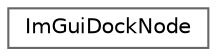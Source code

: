 digraph "Graphical Class Hierarchy"
{
 // LATEX_PDF_SIZE
  bgcolor="transparent";
  edge [fontname=Helvetica,fontsize=10,labelfontname=Helvetica,labelfontsize=10];
  node [fontname=Helvetica,fontsize=10,shape=box,height=0.2,width=0.4];
  rankdir="LR";
  Node0 [id="Node000000",label="ImGuiDockNode",height=0.2,width=0.4,color="grey40", fillcolor="white", style="filled",URL="$struct_im_gui_dock_node.html",tooltip=" "];
}
